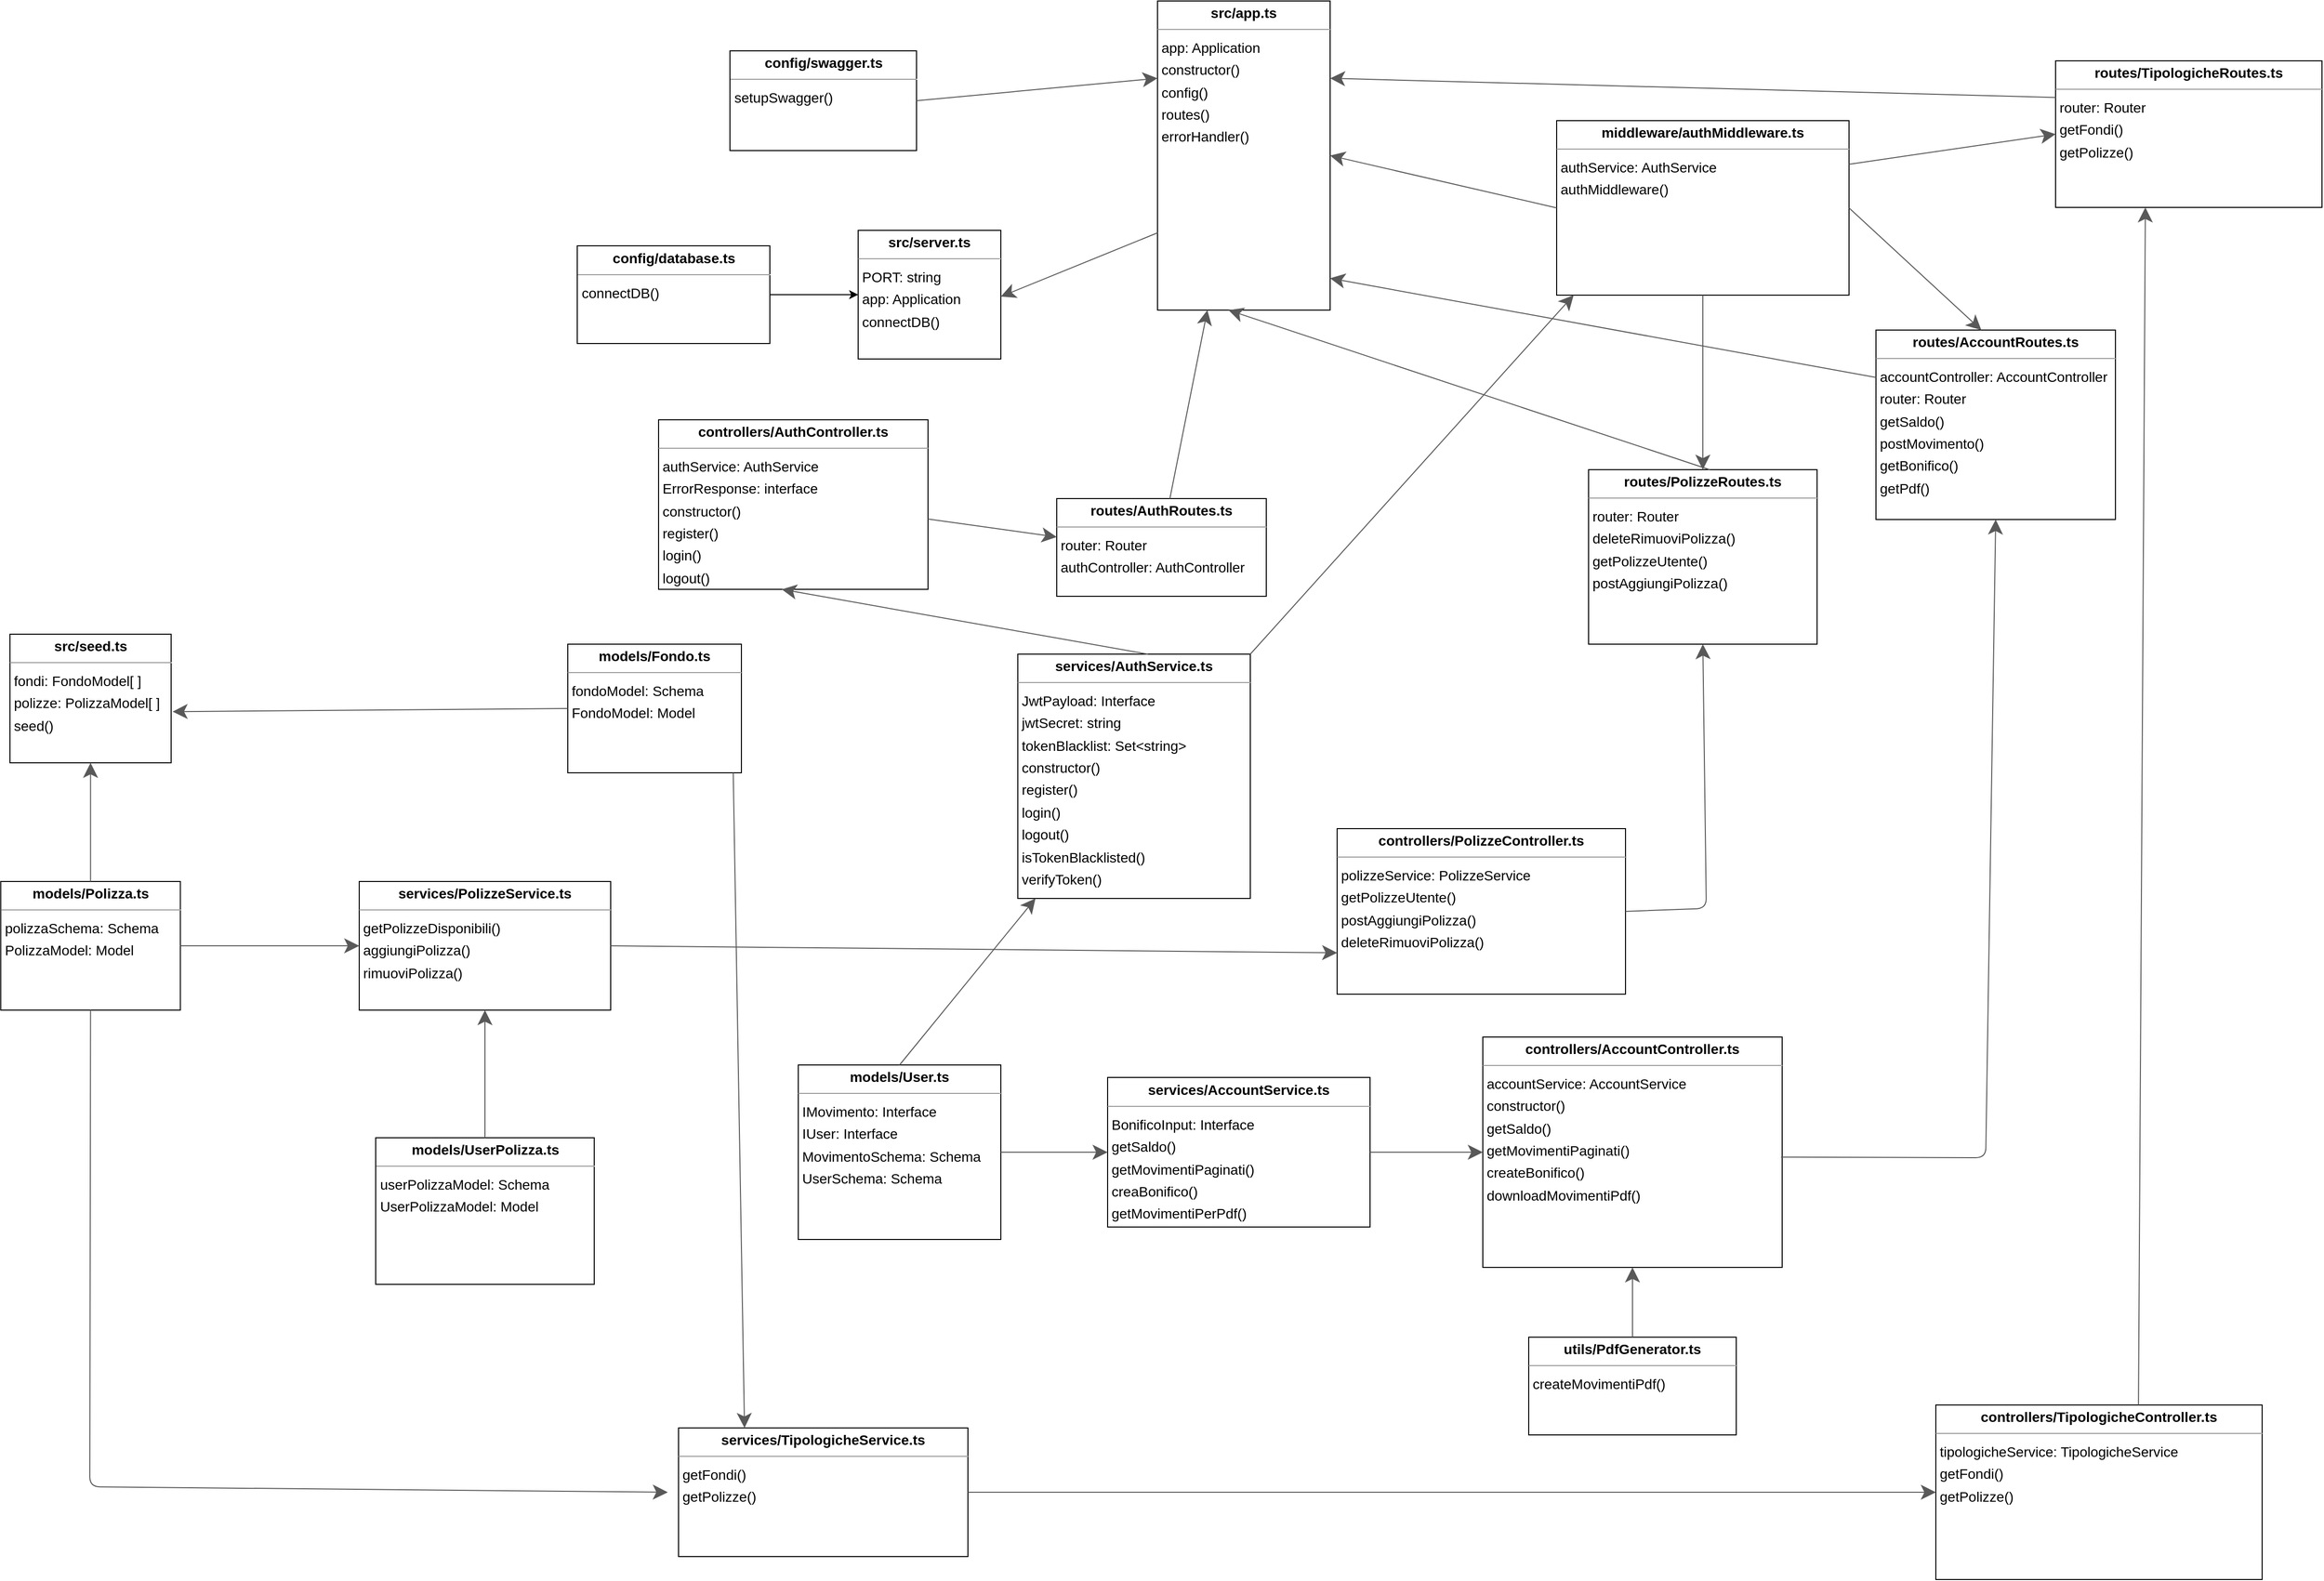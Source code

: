 <mxfile version="28.2.1">
  <diagram id="9gx3dUUzcPmXwrKJ-GxH" name="Pagina-1">
    <mxGraphModel dx="3787" dy="2127" grid="1" gridSize="10" guides="1" tooltips="1" connect="1" arrows="1" fold="1" page="0" pageScale="1" pageWidth="827" pageHeight="1169" background="none" math="0" shadow="0">
      <root>
        <mxCell id="0" />
        <mxCell id="1" parent="0" />
        <mxCell id="node19" value="&lt;p style=&quot;margin:0px;margin-top:4px;text-align:center;&quot;&gt;&lt;b&gt;config/database.ts&lt;/b&gt;&lt;/p&gt;&lt;hr size=&quot;1&quot;&gt;&lt;p style=&quot;margin:0 0 0 4px;line-height:1.6;&quot;&gt; connectDB()&lt;br&gt;&lt;br&gt;&lt;/p&gt;" style="verticalAlign=top;align=left;overflow=fill;fontSize=14;fontFamily=Helvetica;html=1;rounded=0;shadow=0;comic=0;labelBackgroundColor=none;strokeWidth=1;" parent="1" vertex="1">
          <mxGeometry x="988.5" y="55.5" width="193" height="98" as="geometry" />
        </mxCell>
        <mxCell id="node53" value="&lt;p style=&quot;margin:0px;margin-top:4px;text-align:center;&quot;&gt;&lt;b&gt;config/swagger.ts&lt;/b&gt;&lt;/p&gt;&lt;hr size=&quot;1&quot;&gt;&lt;p style=&quot;margin:0 0 0 4px;line-height:1.6;&quot;&gt;setupSwagger()&lt;br&gt;&lt;br&gt;&lt;/p&gt;" style="verticalAlign=top;align=left;overflow=fill;fontSize=14;fontFamily=Helvetica;html=1;rounded=0;shadow=0;comic=0;labelBackgroundColor=none;strokeWidth=1;" parent="1" vertex="1">
          <mxGeometry x="1141.5" y="-140" width="187" height="100" as="geometry" />
        </mxCell>
        <mxCell id="node39" value="&lt;p style=&quot;margin:0px;margin-top:4px;text-align:center;&quot;&gt;&lt;b&gt;controllers/AccountController.ts&lt;/b&gt;&lt;/p&gt;&lt;hr size=&quot;1&quot;&gt;&lt;p style=&quot;margin:0 0 0 4px;line-height:1.6;&quot;&gt;accountService: AccountService&lt;br&gt; constructor()&lt;br&gt; getSaldo()&lt;br&gt; getMovimentiPaginati()&lt;br&gt; createBonifico()&lt;br&gt; downloadMovimentiPdf()&lt;/p&gt;" style="verticalAlign=top;align=left;overflow=fill;fontSize=14;fontFamily=Helvetica;html=1;rounded=0;shadow=0;comic=0;labelBackgroundColor=none;strokeWidth=1;" parent="1" vertex="1">
          <mxGeometry x="1896" y="849" width="300" height="231" as="geometry" />
        </mxCell>
        <mxCell id="node36" value="&lt;p style=&quot;margin:0px;margin-top:4px;text-align:center;&quot;&gt;&lt;b&gt;controllers/AuthController.ts&lt;/b&gt;&lt;/p&gt;&lt;hr size=&quot;1&quot;&gt;&lt;p style=&quot;margin:0 0 0 4px;line-height:1.6;&quot;&gt;&lt;span style=&quot;background-color: transparent; color: light-dark(rgb(0, 0, 0), rgb(255, 255, 255));&quot;&gt;authService&lt;/span&gt;: AuthService&lt;br&gt; ErrorResponse: interface&lt;br&gt; constructor()&lt;/p&gt;&lt;p style=&quot;margin:0 0 0 4px;line-height:1.6;&quot;&gt;register()&lt;/p&gt;&lt;p style=&quot;margin:0 0 0 4px;line-height:1.6;&quot;&gt;login()&lt;/p&gt;&lt;p style=&quot;margin:0 0 0 4px;line-height:1.6;&quot;&gt;logout()&lt;/p&gt;" style="verticalAlign=top;align=left;overflow=fill;fontSize=14;fontFamily=Helvetica;html=1;rounded=0;shadow=0;comic=0;labelBackgroundColor=none;strokeWidth=1;" parent="1" vertex="1">
          <mxGeometry x="1070" y="230" width="270" height="170" as="geometry" />
        </mxCell>
        <mxCell id="node3" value="&lt;p style=&quot;margin:0px;margin-top:4px;text-align:center;&quot;&gt;&lt;b&gt;controllers/PolizzeController.ts&lt;/b&gt;&lt;/p&gt;&lt;hr size=&quot;1&quot;&gt;&lt;p style=&quot;margin:0 0 0 4px;line-height:1.6;&quot;&gt;polizzeService: PolizzeService&lt;br&gt; getPolizzeUtente()&lt;br&gt; postAggiungiPolizza()&lt;br&gt; deleteRimuoviPolizza()&lt;/p&gt;" style="verticalAlign=top;align=left;overflow=fill;fontSize=14;fontFamily=Helvetica;html=1;rounded=0;shadow=0;comic=0;labelBackgroundColor=none;strokeWidth=1;" parent="1" vertex="1">
          <mxGeometry x="1750" y="640" width="289" height="166" as="geometry" />
        </mxCell>
        <mxCell id="node55" value="&lt;p style=&quot;margin:0px;margin-top:4px;text-align:center;&quot;&gt;&lt;b&gt;controllers/TipologicheController.ts&lt;/b&gt;&lt;/p&gt;&lt;hr size=&quot;1&quot;&gt;&lt;p style=&quot;margin:0 0 0 4px;line-height:1.6;&quot;&gt;tipologicheService: TipologicheService&lt;br&gt; getFondi()&lt;br&gt; getPolizze()&lt;/p&gt;" style="verticalAlign=top;align=left;overflow=fill;fontSize=14;fontFamily=Helvetica;html=1;rounded=0;shadow=0;comic=0;labelBackgroundColor=none;strokeWidth=1;" parent="1" vertex="1">
          <mxGeometry x="2350" y="1218" width="327" height="175" as="geometry" />
        </mxCell>
        <mxCell id="node58" value="&lt;p style=&quot;margin:0px;margin-top:4px;text-align:center;&quot;&gt;&lt;b&gt;middleware/authMiddleware.ts&lt;/b&gt;&lt;/p&gt;&lt;hr size=&quot;1&quot;&gt;&lt;p style=&quot;margin:0 0 0 4px;line-height:1.6;&quot;&gt;authService: AuthService&lt;br&gt; authMiddleware()&lt;/p&gt;" style="verticalAlign=top;align=left;overflow=fill;fontSize=14;fontFamily=Helvetica;html=1;rounded=0;shadow=0;comic=0;labelBackgroundColor=none;strokeWidth=1;" parent="1" vertex="1">
          <mxGeometry x="1970" y="-70" width="293" height="175" as="geometry" />
        </mxCell>
        <mxCell id="node28" value="&lt;p style=&quot;margin:0px;margin-top:4px;text-align:center;&quot;&gt;&lt;b&gt;models/Fondo.ts&lt;/b&gt;&lt;/p&gt;&lt;hr size=&quot;1&quot;&gt;&lt;p style=&quot;margin:0 0 0 4px;line-height:1.6;&quot;&gt;&lt;span style=&quot;background-color: transparent; color: light-dark(rgb(0, 0, 0), rgb(255, 255, 255));&quot;&gt;fondoModel:&amp;nbsp;&lt;/span&gt;Schema&lt;br&gt;FondoModel: Model&lt;/p&gt;" style="verticalAlign=top;align=left;overflow=fill;fontSize=14;fontFamily=Helvetica;html=1;rounded=0;shadow=0;comic=0;labelBackgroundColor=none;strokeWidth=1;" parent="1" vertex="1">
          <mxGeometry x="979" y="455" width="174" height="129" as="geometry" />
        </mxCell>
        <mxCell id="node5" value="&lt;p style=&quot;margin:0px;margin-top:4px;text-align:center;&quot;&gt;&lt;b&gt;models/Polizza.ts&lt;/b&gt;&lt;/p&gt;&lt;hr size=&quot;1&quot;&gt;&lt;p style=&quot;margin:0 0 0 4px;line-height:1.6;&quot;&gt;polizzaSchema: Schema&lt;br&gt;&lt;/p&gt;&lt;p style=&quot;margin:0 0 0 4px;line-height:1.6;&quot;&gt;PolizzaModel: Model&lt;/p&gt;" style="verticalAlign=top;align=left;overflow=fill;fontSize=14;fontFamily=Helvetica;html=1;rounded=0;shadow=0;comic=0;labelBackgroundColor=none;strokeWidth=1;" parent="1" vertex="1">
          <mxGeometry x="410.75" y="693" width="180" height="129" as="geometry" />
        </mxCell>
        <mxCell id="node57" value="&lt;p style=&quot;margin:0px;margin-top:4px;text-align:center;&quot;&gt;&lt;b&gt;models/User.ts&lt;/b&gt;&lt;/p&gt;&lt;hr size=&quot;1&quot;&gt;&lt;p style=&quot;margin:0 0 0 4px;line-height:1.6;&quot;&gt;IMovimento: Interface&lt;/p&gt;&lt;p style=&quot;margin:0 0 0 4px;line-height:1.6;&quot;&gt;IUser: Interface&lt;/p&gt;&lt;p style=&quot;margin:0 0 0 4px;line-height:1.6;&quot;&gt;MovimentoSchema: Schema&lt;/p&gt;&lt;p style=&quot;margin:0 0 0 4px;line-height:1.6;&quot;&gt;UserSchema: Schema&lt;/p&gt;" style="verticalAlign=top;align=left;overflow=fill;fontSize=14;fontFamily=Helvetica;html=1;rounded=0;shadow=0;comic=0;labelBackgroundColor=none;strokeWidth=1;" parent="1" vertex="1">
          <mxGeometry x="1210" y="877" width="203" height="175" as="geometry" />
        </mxCell>
        <mxCell id="node40" value="&lt;p style=&quot;margin:0px;margin-top:4px;text-align:center;&quot;&gt;&lt;b&gt;models/UserPolizza.ts&lt;/b&gt;&lt;/p&gt;&lt;hr size=&quot;1&quot;&gt;&lt;p style=&quot;margin:0 0 0 4px;line-height:1.6;&quot;&gt;userPolizzaModel: Schema&lt;br&gt;UserPolizzaModel: Model&lt;/p&gt;" style="verticalAlign=top;align=left;overflow=fill;fontSize=14;fontFamily=Helvetica;html=1;rounded=0;shadow=0;comic=0;labelBackgroundColor=none;strokeWidth=1;" parent="1" vertex="1">
          <mxGeometry x="786.5" y="950" width="219" height="147" as="geometry" />
        </mxCell>
        <mxCell id="node54" value="&lt;p style=&quot;margin:0px;margin-top:4px;text-align:center;&quot;&gt;&lt;b&gt;routes/AccountRoutes.ts&lt;/b&gt;&lt;/p&gt;&lt;hr size=&quot;1&quot;&gt;&lt;p style=&quot;margin:0 0 0 4px;line-height:1.6;&quot;&gt;accountController: AccountController&lt;br&gt;router: Router&lt;br&gt;getSaldo()&lt;/p&gt;&lt;p style=&quot;margin:0 0 0 4px;line-height:1.6;&quot;&gt;postMovimento()&lt;/p&gt;&lt;p style=&quot;margin:0 0 0 4px;line-height:1.6;&quot;&gt;getBonifico()&lt;/p&gt;&lt;p style=&quot;margin:0 0 0 4px;line-height:1.6;&quot;&gt;getPdf()&lt;/p&gt;" style="verticalAlign=top;align=left;overflow=fill;fontSize=14;fontFamily=Helvetica;html=1;rounded=0;shadow=0;comic=0;labelBackgroundColor=none;strokeWidth=1;" parent="1" vertex="1">
          <mxGeometry x="2290" y="140" width="240" height="190" as="geometry" />
        </mxCell>
        <mxCell id="node51" value="&lt;p style=&quot;margin:0px;margin-top:4px;text-align:center;&quot;&gt;&lt;b&gt;routes/AuthRoutes.ts&lt;/b&gt;&lt;/p&gt;&lt;hr size=&quot;1&quot;&gt;&lt;p style=&quot;margin:0 0 0 4px;line-height:1.6;&quot;&gt; router:&amp;nbsp;Router&lt;/p&gt;&lt;p style=&quot;margin:0 0 0 4px;line-height:1.6;&quot;&gt;authController: AuthController&lt;/p&gt;" style="verticalAlign=top;align=left;overflow=fill;fontSize=14;fontFamily=Helvetica;html=1;rounded=0;shadow=0;comic=0;labelBackgroundColor=none;strokeWidth=1;" parent="1" vertex="1">
          <mxGeometry x="1469" y="309" width="210" height="98" as="geometry" />
        </mxCell>
        <mxCell id="node60" value="&lt;p style=&quot;margin:0px;margin-top:4px;text-align:center;&quot;&gt;&lt;b&gt;routes/PolizzeRoutes.ts&lt;/b&gt;&lt;/p&gt;&lt;hr size=&quot;1&quot;&gt;&lt;p style=&quot;margin:0 0 0 4px;line-height:1.6;&quot;&gt;router: Router&lt;br&gt;deleteRimuoviPolizza()&lt;br&gt; getPolizzeUtente()&lt;br&gt; postAggiungiPolizza()&lt;/p&gt;" style="verticalAlign=top;align=left;overflow=fill;fontSize=14;fontFamily=Helvetica;html=1;rounded=0;shadow=0;comic=0;labelBackgroundColor=none;strokeWidth=1;" parent="1" vertex="1">
          <mxGeometry x="2002" y="280" width="229" height="175" as="geometry" />
        </mxCell>
        <mxCell id="node49" value="&lt;p style=&quot;margin:0px;margin-top:4px;text-align:center;&quot;&gt;&lt;b&gt;routes/TipologicheRoutes.ts&lt;/b&gt;&lt;/p&gt;&lt;hr size=&quot;1&quot;&gt;&lt;p style=&quot;margin:0 0 0 4px;line-height:1.6;&quot;&gt;router: Router&lt;br&gt;getFondi()&lt;br&gt; getPolizze()&lt;/p&gt;" style="verticalAlign=top;align=left;overflow=fill;fontSize=14;fontFamily=Helvetica;html=1;rounded=0;shadow=0;comic=0;labelBackgroundColor=none;strokeWidth=1;" parent="1" vertex="1">
          <mxGeometry x="2470" y="-130" width="267" height="147" as="geometry" />
        </mxCell>
        <mxCell id="node18" value="&lt;p style=&quot;margin:0px;margin-top:4px;text-align:center;&quot;&gt;&lt;b&gt;services/AccountService.ts&lt;/b&gt;&lt;/p&gt;&lt;hr size=&quot;1&quot;&gt;&lt;p style=&quot;margin:0 0 0 4px;line-height:1.6;&quot;&gt;BonificoInput: Interface&lt;br&gt;getSaldo()&lt;/p&gt;&lt;p style=&quot;margin:0 0 0 4px;line-height:1.6;&quot;&gt;getMovimentiPaginati()&lt;/p&gt;&lt;p style=&quot;margin:0 0 0 4px;line-height:1.6;&quot;&gt;creaBonifico()&lt;/p&gt;&lt;p style=&quot;margin:0 0 0 4px;line-height:1.6;&quot;&gt;getMovimentiPerPdf()&lt;/p&gt;&lt;p style=&quot;margin:0 0 0 4px;line-height:1.6;&quot;&gt;&lt;br&gt;&lt;/p&gt;" style="verticalAlign=top;align=left;overflow=fill;fontSize=14;fontFamily=Helvetica;html=1;rounded=0;shadow=0;comic=0;labelBackgroundColor=none;strokeWidth=1;" parent="1" vertex="1">
          <mxGeometry x="1520" y="889.5" width="263" height="150" as="geometry" />
        </mxCell>
        <mxCell id="node21" value="&lt;p style=&quot;margin:0px;margin-top:4px;text-align:center;&quot;&gt;&lt;b&gt;services/AuthService.ts&lt;/b&gt;&lt;/p&gt;&lt;hr size=&quot;1&quot;&gt;&lt;p style=&quot;margin:0 0 0 4px;line-height:1.6;&quot;&gt; JwtPayload: Interface&lt;br&gt; jwtSecret: string&lt;br&gt; tokenBlacklist: Set&amp;lt;string&amp;gt;&lt;br&gt;constructor()&lt;br&gt;register()&lt;/p&gt;&lt;p style=&quot;margin:0 0 0 4px;line-height:1.6;&quot;&gt;login()&lt;/p&gt;&lt;p style=&quot;margin:0 0 0 4px;line-height:1.6;&quot;&gt;logout()&lt;/p&gt;&lt;p style=&quot;margin:0 0 0 4px;line-height:1.6;&quot;&gt;isTokenBlacklisted()&lt;/p&gt;&lt;p style=&quot;margin:0 0 0 4px;line-height:1.6;&quot;&gt;verifyToken()&lt;/p&gt;" style="verticalAlign=top;align=left;overflow=fill;fontSize=14;fontFamily=Helvetica;html=1;rounded=0;shadow=0;comic=0;labelBackgroundColor=none;strokeWidth=1;" parent="1" vertex="1">
          <mxGeometry x="1430" y="465" width="233" height="245" as="geometry" />
        </mxCell>
        <mxCell id="node59" value="&lt;p style=&quot;margin:0px;margin-top:4px;text-align:center;&quot;&gt;&lt;b&gt;services/PolizzeService.ts&lt;/b&gt;&lt;/p&gt;&lt;hr size=&quot;1&quot;&gt;&lt;p style=&quot;margin:0 0 0 4px;line-height:1.6;&quot;&gt; getPolizzeDisponibili()&lt;br&gt; aggiungiPolizza()&lt;br&gt;rimuoviPolizza()&lt;/p&gt;" style="verticalAlign=top;align=left;overflow=fill;fontSize=14;fontFamily=Helvetica;html=1;rounded=0;shadow=0;comic=0;labelBackgroundColor=none;strokeWidth=1;" parent="1" vertex="1">
          <mxGeometry x="770" y="693" width="252" height="129" as="geometry" />
        </mxCell>
        <mxCell id="node17" value="&lt;p style=&quot;margin:0px;margin-top:4px;text-align:center;&quot;&gt;&lt;b&gt;services/TipologicheService.ts&lt;/b&gt;&lt;/p&gt;&lt;hr size=&quot;1&quot;&gt;&lt;p style=&quot;margin:0 0 0 4px;line-height:1.6;&quot;&gt; getFondi()&lt;/p&gt;&lt;p style=&quot;margin:0 0 0 4px;line-height:1.6;&quot;&gt;getPolizze()&lt;/p&gt;" style="verticalAlign=top;align=left;overflow=fill;fontSize=14;fontFamily=Helvetica;html=1;rounded=0;shadow=0;comic=0;labelBackgroundColor=none;strokeWidth=1;" parent="1" vertex="1">
          <mxGeometry x="1090" y="1241" width="290" height="129" as="geometry" />
        </mxCell>
        <mxCell id="node9" value="&lt;p style=&quot;margin:0px;margin-top:4px;text-align:center;&quot;&gt;&lt;b&gt;src/app.ts&lt;/b&gt;&lt;/p&gt;&lt;hr size=&quot;1&quot;&gt;&lt;p style=&quot;margin:0 0 0 4px;line-height:1.6;&quot;&gt; app: Application&amp;nbsp;&lt;br&gt;constructor()&lt;/p&gt;&lt;p style=&quot;margin:0 0 0 4px;line-height:1.6;&quot;&gt;config()&lt;/p&gt;&lt;p style=&quot;margin:0 0 0 4px;line-height:1.6;&quot;&gt;routes()&lt;/p&gt;&lt;p style=&quot;margin:0 0 0 4px;line-height:1.6;&quot;&gt;errorHandler()&lt;/p&gt;" style="verticalAlign=top;align=left;overflow=fill;fontSize=14;fontFamily=Helvetica;html=1;rounded=0;shadow=0;comic=0;labelBackgroundColor=none;strokeWidth=1;" parent="1" vertex="1">
          <mxGeometry x="1570" y="-190" width="173" height="310" as="geometry" />
        </mxCell>
        <mxCell id="node38" value="&lt;p style=&quot;margin:0px;margin-top:4px;text-align:center;&quot;&gt;&lt;b&gt;src/seed.ts&lt;/b&gt;&lt;/p&gt;&lt;hr size=&quot;1&quot;&gt;&lt;p style=&quot;margin:0 0 0 4px;line-height:1.6;&quot;&gt; fondi: FondoModel[ ]&lt;br&gt;polizze: PolizzaModel[ ]&lt;br&gt; seed()&lt;/p&gt;" style="verticalAlign=top;align=left;overflow=fill;fontSize=14;fontFamily=Helvetica;html=1;rounded=0;shadow=0;comic=0;labelBackgroundColor=none;strokeWidth=1;" parent="1" vertex="1">
          <mxGeometry x="420" y="445" width="161.5" height="129" as="geometry" />
        </mxCell>
        <mxCell id="node10" value="&lt;p style=&quot;margin:0px;margin-top:4px;text-align:center;&quot;&gt;&lt;b&gt;src/server.ts&lt;/b&gt;&lt;/p&gt;&lt;hr size=&quot;1&quot;&gt;&lt;p style=&quot;margin:0 0 0 4px;line-height:1.6;&quot;&gt; PORT: string&lt;/p&gt;&lt;p style=&quot;margin:0 0 0 4px;line-height:1.6;&quot;&gt;app: Application&lt;br&gt; connectDB()&lt;br&gt;&lt;br&gt;&lt;/p&gt;" style="verticalAlign=top;align=left;overflow=fill;fontSize=14;fontFamily=Helvetica;html=1;rounded=0;shadow=0;comic=0;labelBackgroundColor=none;strokeWidth=1;" parent="1" vertex="1">
          <mxGeometry x="1270" y="40" width="143" height="129" as="geometry" />
        </mxCell>
        <mxCell id="node33" value="&lt;p style=&quot;margin:0px;margin-top:4px;text-align:center;&quot;&gt;&lt;b&gt;utils/PdfGenerator.ts&lt;/b&gt;&lt;/p&gt;&lt;hr size=&quot;1&quot;&gt;&lt;p style=&quot;margin:0 0 0 4px;line-height:1.6;&quot;&gt;createMovimentiPdf()&lt;/p&gt;" style="verticalAlign=top;align=left;overflow=fill;fontSize=14;fontFamily=Helvetica;html=1;rounded=0;shadow=0;comic=0;labelBackgroundColor=none;strokeWidth=1;" parent="1" vertex="1">
          <mxGeometry x="1942" y="1150" width="208" height="98" as="geometry" />
        </mxCell>
        <mxCell id="edge120" value="" style="html=1;rounded=1;;dashed=0;startArrow=classic;startSize=12;endArrow=none;strokeColor=#595959;exitX=0;exitY=0.5;exitDx=0;exitDy=0;entryX=1;entryY=0.5;entryDx=0;entryDy=0;" parent="1" source="node39" target="node18" edge="1">
          <mxGeometry width="50" height="50" relative="1" as="geometry">
            <Array as="points" />
          </mxGeometry>
        </mxCell>
        <mxCell id="edge67" value="" style="html=1;rounded=1;;dashed=0;startArrow=classic;startSize=12;endArrow=none;strokeColor=#595959;entryX=0.5;entryY=0;entryDx=0;entryDy=0;exitX=0.5;exitY=1;exitDx=0;exitDy=0;" parent="1" source="node39" target="node33" edge="1">
          <mxGeometry width="50" height="50" relative="1" as="geometry">
            <Array as="points" />
            <mxPoint x="2020" y="1100" as="sourcePoint" />
          </mxGeometry>
        </mxCell>
        <mxCell id="edge43" value="" style="html=1;rounded=1;;dashed=0;startArrow=classic;startSize=12;endArrow=none;strokeColor=#595959;exitX=0.457;exitY=1.000;exitDx=0;exitDy=0;entryX=0.559;entryY=0.000;entryDx=0;entryDy=0;" parent="1" source="node36" target="node21" edge="1">
          <mxGeometry width="50" height="50" relative="1" as="geometry">
            <Array as="points" />
          </mxGeometry>
        </mxCell>
        <mxCell id="edge50" value="" style="html=1;rounded=1;;dashed=0;startArrow=classic;startSize=12;endArrow=none;strokeColor=#595959;exitX=0;exitY=0.75;exitDx=0;exitDy=0;entryX=1;entryY=0.5;entryDx=0;entryDy=0;" parent="1" source="node3" target="node59" edge="1">
          <mxGeometry width="50" height="50" relative="1" as="geometry">
            <Array as="points" />
          </mxGeometry>
        </mxCell>
        <mxCell id="edge74" value="" style="html=1;rounded=1;;dashed=0;startArrow=classic;startSize=12;endArrow=none;strokeColor=#595959;exitX=0;exitY=0.5;exitDx=0;exitDy=0;entryX=1;entryY=0.5;entryDx=0;entryDy=0;" parent="1" source="node55" target="node17" edge="1">
          <mxGeometry width="50" height="50" relative="1" as="geometry">
            <Array as="points" />
          </mxGeometry>
        </mxCell>
        <mxCell id="edge21" value="" style="html=1;rounded=1;;dashed=0;startArrow=classic;startSize=12;endArrow=none;strokeColor=#595959;exitX=0.058;exitY=1.000;exitDx=0;exitDy=0;entryX=1;entryY=0;entryDx=0;entryDy=0;" parent="1" source="node58" target="node21" edge="1">
          <mxGeometry width="50" height="50" relative="1" as="geometry">
            <Array as="points" />
          </mxGeometry>
        </mxCell>
        <mxCell id="edge47" value="" style="html=1;rounded=1;;dashed=0;startArrow=classic;startSize=12;endArrow=none;strokeColor=#595959;exitX=0.5;exitY=1;exitDx=0;exitDy=0;entryX=0.996;entryY=0.521;entryDx=0;entryDy=0;entryPerimeter=0;" parent="1" source="node54" target="node39" edge="1">
          <mxGeometry width="50" height="50" relative="1" as="geometry">
            <Array as="points">
              <mxPoint x="2400" y="970" />
            </Array>
          </mxGeometry>
        </mxCell>
        <mxCell id="edge71" value="" style="html=1;rounded=1;;dashed=0;startArrow=classic;startSize=12;endArrow=none;strokeColor=#595959;exitX=0.440;exitY=0.000;exitDx=0;exitDy=0;entryX=1;entryY=0.5;entryDx=0;entryDy=0;" parent="1" source="node54" target="node58" edge="1">
          <mxGeometry width="50" height="50" relative="1" as="geometry">
            <Array as="points" />
          </mxGeometry>
        </mxCell>
        <mxCell id="edge143" value="" style="html=1;rounded=1;;dashed=0;startArrow=classic;startSize=12;endArrow=none;strokeColor=#595959;exitX=0.000;exitY=0.393;exitDx=0;exitDy=0;entryX=1.000;entryY=0.585;entryDx=0;entryDy=0;" parent="1" source="node51" target="node36" edge="1">
          <mxGeometry width="50" height="50" relative="1" as="geometry">
            <Array as="points" />
          </mxGeometry>
        </mxCell>
        <mxCell id="edge68" value="" style="html=1;rounded=1;;dashed=0;startArrow=classic;startSize=12;endArrow=none;strokeColor=#595959;entryX=1;entryY=0.5;entryDx=0;entryDy=0;exitX=0.5;exitY=1;exitDx=0;exitDy=0;" parent="1" source="node60" target="node3" edge="1">
          <mxGeometry width="50" height="50" relative="1" as="geometry">
            <Array as="points">
              <mxPoint x="2120" y="720" />
            </Array>
            <mxPoint x="2140" y="490" as="sourcePoint" />
          </mxGeometry>
        </mxCell>
        <mxCell id="edge79" value="" style="html=1;rounded=1;;dashed=0;startArrow=classic;startSize=12;endArrow=none;strokeColor=#595959;exitX=0.5;exitY=0;exitDx=0;exitDy=0;entryX=0.5;entryY=1;entryDx=0;entryDy=0;" parent="1" source="node60" target="node58" edge="1">
          <mxGeometry width="50" height="50" relative="1" as="geometry">
            <Array as="points" />
          </mxGeometry>
        </mxCell>
        <mxCell id="edge58" value="" style="html=1;rounded=1;;dashed=0;startArrow=classic;startSize=12;endArrow=none;strokeColor=#595959;exitX=0.337;exitY=1.000;exitDx=0;exitDy=0;entryX=0.621;entryY=0.000;entryDx=0;entryDy=0;" parent="1" source="node49" target="node55" edge="1">
          <mxGeometry width="50" height="50" relative="1" as="geometry">
            <Array as="points" />
          </mxGeometry>
        </mxCell>
        <mxCell id="edge73" value="" style="html=1;rounded=1;;dashed=0;startArrow=classic;startSize=12;endArrow=none;strokeColor=#595959;exitX=0;exitY=0.5;exitDx=0;exitDy=0;entryX=1;entryY=0.25;entryDx=0;entryDy=0;" parent="1" source="node49" target="node58" edge="1">
          <mxGeometry width="50" height="50" relative="1" as="geometry">
            <Array as="points" />
          </mxGeometry>
        </mxCell>
        <mxCell id="edge117" value="" style="html=1;rounded=1;;dashed=0;startArrow=classic;startSize=12;endArrow=none;strokeColor=#595959;exitX=0;exitY=0.5;exitDx=0;exitDy=0;entryX=1;entryY=0.5;entryDx=0;entryDy=0;" parent="1" source="node18" target="node57" edge="1">
          <mxGeometry width="50" height="50" relative="1" as="geometry">
            <Array as="points" />
          </mxGeometry>
        </mxCell>
        <mxCell id="edge101" value="" style="html=1;rounded=1;;dashed=0;startArrow=classic;startSize=12;endArrow=none;strokeColor=#595959;exitX=0.076;exitY=1.000;exitDx=0;exitDy=0;entryX=0.5;entryY=0;entryDx=0;entryDy=0;" parent="1" source="node21" target="node57" edge="1">
          <mxGeometry width="50" height="50" relative="1" as="geometry">
            <Array as="points" />
          </mxGeometry>
        </mxCell>
        <mxCell id="edge9" value="" style="html=1;rounded=1;;dashed=0;startArrow=classic;startSize=12;endArrow=none;strokeColor=#595959;exitX=0;exitY=0.5;exitDx=0;exitDy=0;entryX=1;entryY=0.5;entryDx=0;entryDy=0;" parent="1" source="node59" target="node5" edge="1">
          <mxGeometry width="50" height="50" relative="1" as="geometry">
            <Array as="points" />
          </mxGeometry>
        </mxCell>
        <mxCell id="edge45" value="" style="html=1;rounded=1;;dashed=0;startArrow=classic;startSize=12;endArrow=none;strokeColor=#595959;exitX=0.5;exitY=1;exitDx=0;exitDy=0;entryX=0.5;entryY=0;entryDx=0;entryDy=0;" parent="1" source="node59" target="node40" edge="1">
          <mxGeometry width="50" height="50" relative="1" as="geometry">
            <Array as="points" />
          </mxGeometry>
        </mxCell>
        <mxCell id="edge126" value="" style="html=1;rounded=1;;dashed=0;startArrow=classic;startSize=12;endArrow=none;strokeColor=#595959;exitX=0.228;exitY=0.000;exitDx=0;exitDy=0;entryX=0.953;entryY=1.000;entryDx=0;entryDy=0;" parent="1" source="node17" target="node28" edge="1">
          <mxGeometry width="50" height="50" relative="1" as="geometry">
            <Array as="points" />
          </mxGeometry>
        </mxCell>
        <mxCell id="edge30" value="" style="html=1;rounded=1;;dashed=0;startArrow=classic;startSize=12;endArrow=none;strokeColor=#595959;exitX=0;exitY=0.5;exitDx=0;exitDy=0;entryX=0.5;entryY=1;entryDx=0;entryDy=0;" parent="1" target="node5" edge="1">
          <mxGeometry width="50" height="50" relative="1" as="geometry">
            <Array as="points">
              <mxPoint x="500" y="1300" />
            </Array>
            <mxPoint x="1079.25" y="1305.5" as="sourcePoint" />
            <mxPoint x="490" y="822" as="targetPoint" />
          </mxGeometry>
        </mxCell>
        <mxCell id="edge124" value="" style="html=1;rounded=1;;dashed=0;startArrow=classic;startSize=12;endArrow=none;strokeColor=#595959;exitX=0;exitY=0.25;exitDx=0;exitDy=0;entryX=1;entryY=0.5;entryDx=0;entryDy=0;" parent="1" source="node9" target="node53" edge="1">
          <mxGeometry width="50" height="50" relative="1" as="geometry">
            <Array as="points" />
            <mxPoint x="1370" y="-100" as="targetPoint" />
          </mxGeometry>
        </mxCell>
        <mxCell id="edge93" value="" style="html=1;rounded=1;;dashed=0;startArrow=classic;startSize=12;endArrow=none;strokeColor=#595959;exitX=1;exitY=0.5;exitDx=0;exitDy=0;entryX=0;entryY=0.5;entryDx=0;entryDy=0;" parent="1" source="node9" target="node58" edge="1">
          <mxGeometry width="50" height="50" relative="1" as="geometry">
            <Array as="points" />
          </mxGeometry>
        </mxCell>
        <mxCell id="edge97" value="" style="html=1;rounded=1;;dashed=0;startArrow=classic;startSize=12;endArrow=none;strokeColor=#595959;exitX=1.000;exitY=0.897;exitDx=0;exitDy=0;entryX=0;entryY=0.25;entryDx=0;entryDy=0;" parent="1" source="node9" target="node54" edge="1">
          <mxGeometry width="50" height="50" relative="1" as="geometry">
            <Array as="points" />
          </mxGeometry>
        </mxCell>
        <mxCell id="edge118" value="" style="html=1;rounded=1;;dashed=0;startArrow=classic;startSize=12;endArrow=none;strokeColor=#595959;exitX=0.289;exitY=1.000;exitDx=0;exitDy=0;entryX=0.540;entryY=0.000;entryDx=0;entryDy=0;" parent="1" source="node9" target="node51" edge="1">
          <mxGeometry width="50" height="50" relative="1" as="geometry">
            <Array as="points" />
          </mxGeometry>
        </mxCell>
        <mxCell id="edge55" value="" style="html=1;rounded=1;;dashed=0;startArrow=classic;startSize=12;endArrow=none;strokeColor=#595959;exitX=0.411;exitY=1.000;exitDx=0;exitDy=0;entryX=0.530;entryY=0.000;entryDx=0;entryDy=0;" parent="1" source="node9" target="node60" edge="1">
          <mxGeometry width="50" height="50" relative="1" as="geometry">
            <Array as="points" />
          </mxGeometry>
        </mxCell>
        <mxCell id="edge5" value="" style="html=1;rounded=1;;dashed=0;startArrow=classic;startSize=12;endArrow=none;strokeColor=#595959;exitX=1;exitY=0.25;exitDx=0;exitDy=0;entryX=0;entryY=0.25;entryDx=0;entryDy=0;" parent="1" source="node9" target="node49" edge="1">
          <mxGeometry width="50" height="50" relative="1" as="geometry">
            <Array as="points" />
          </mxGeometry>
        </mxCell>
        <mxCell id="edge122" value="" style="html=1;rounded=1;;dashed=0;startArrow=classic;startSize=12;endArrow=none;strokeColor=#595959;exitX=1.009;exitY=0.602;exitDx=0;exitDy=0;entryX=0;entryY=0.5;entryDx=0;entryDy=0;exitPerimeter=0;" parent="1" source="node38" target="node28" edge="1">
          <mxGeometry width="50" height="50" relative="1" as="geometry">
            <Array as="points" />
          </mxGeometry>
        </mxCell>
        <mxCell id="edge53" value="" style="html=1;rounded=1;;dashed=0;startArrow=classic;startSize=12;endArrow=none;strokeColor=#595959;exitX=0.5;exitY=1;exitDx=0;exitDy=0;entryX=0.5;entryY=0;entryDx=0;entryDy=0;" parent="1" source="node38" target="node5" edge="1">
          <mxGeometry width="50" height="50" relative="1" as="geometry">
            <Array as="points" />
          </mxGeometry>
        </mxCell>
        <mxCell id="edge96" value="" style="html=1;rounded=1;;dashed=0;startArrow=classic;startSize=12;endArrow=none;strokeColor=#595959;exitX=1.000;exitY=0.515;exitDx=0;exitDy=0;entryX=0;entryY=0.75;entryDx=0;entryDy=0;" parent="1" source="node10" target="node9" edge="1">
          <mxGeometry width="50" height="50" relative="1" as="geometry">
            <Array as="points" />
          </mxGeometry>
        </mxCell>
        <mxCell id="2KuZBp4gn0_84J5DJvRc-3" value="" style="endArrow=classic;html=1;rounded=0;exitX=1;exitY=0.5;exitDx=0;exitDy=0;entryX=0;entryY=0.5;entryDx=0;entryDy=0;" parent="1" source="node19" target="node10" edge="1">
          <mxGeometry width="50" height="50" relative="1" as="geometry">
            <mxPoint x="870" y="380" as="sourcePoint" />
            <mxPoint x="920" y="330" as="targetPoint" />
          </mxGeometry>
        </mxCell>
      </root>
    </mxGraphModel>
  </diagram>
</mxfile>
